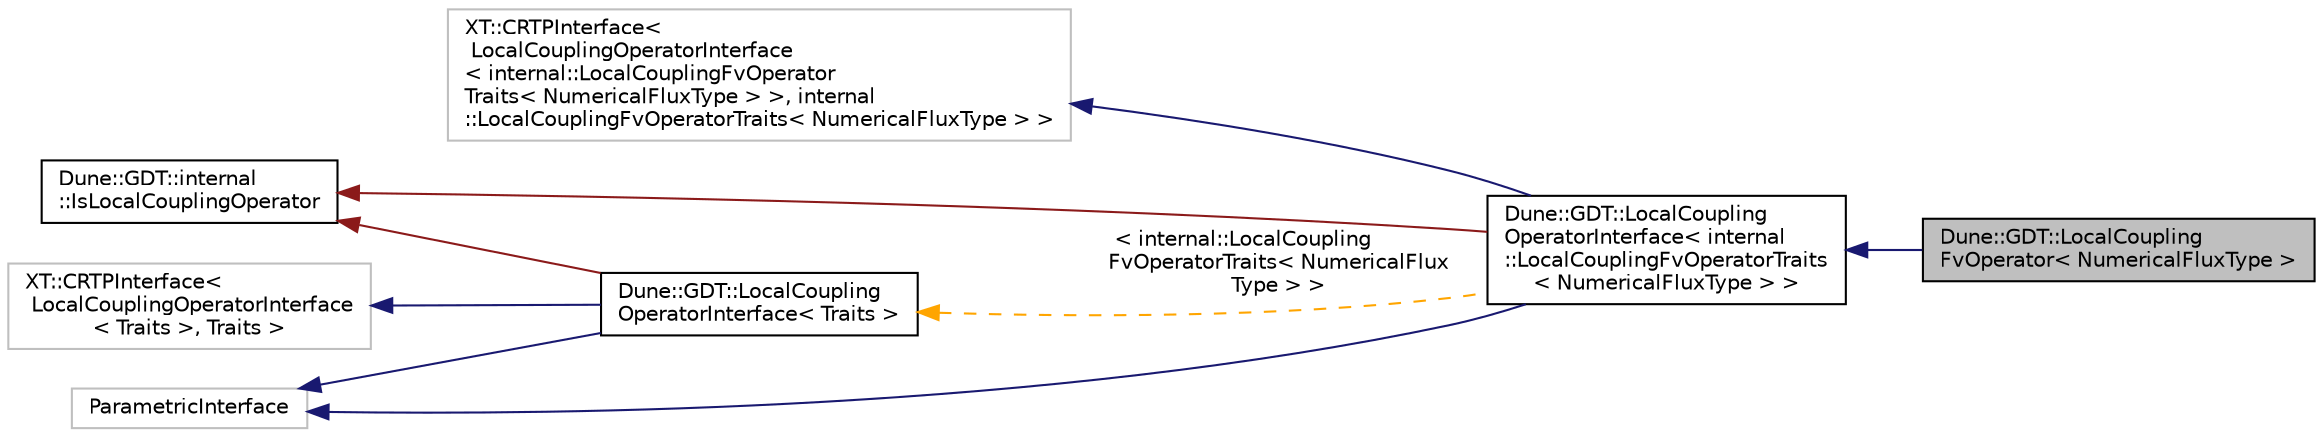 digraph "Dune::GDT::LocalCouplingFvOperator&lt; NumericalFluxType &gt;"
{
  edge [fontname="Helvetica",fontsize="10",labelfontname="Helvetica",labelfontsize="10"];
  node [fontname="Helvetica",fontsize="10",shape=record];
  rankdir="LR";
  Node0 [label="Dune::GDT::LocalCoupling\lFvOperator\< NumericalFluxType \>",height=0.2,width=0.4,color="black", fillcolor="grey75", style="filled", fontcolor="black"];
  Node1 -> Node0 [dir="back",color="midnightblue",fontsize="10",style="solid",fontname="Helvetica"];
  Node1 [label="Dune::GDT::LocalCoupling\lOperatorInterface\< internal\l::LocalCouplingFvOperatorTraits\l\< NumericalFluxType \> \>",height=0.2,width=0.4,color="black", fillcolor="white", style="filled",URL="$a01693.html"];
  Node2 -> Node1 [dir="back",color="midnightblue",fontsize="10",style="solid",fontname="Helvetica"];
  Node2 [label="XT::CRTPInterface\<\l LocalCouplingOperatorInterface\l\< internal::LocalCouplingFvOperator\lTraits\< NumericalFluxType \> \>, internal\l::LocalCouplingFvOperatorTraits\< NumericalFluxType \> \>",height=0.2,width=0.4,color="grey75", fillcolor="white", style="filled"];
  Node3 -> Node1 [dir="back",color="midnightblue",fontsize="10",style="solid",fontname="Helvetica"];
  Node3 [label="ParametricInterface",height=0.2,width=0.4,color="grey75", fillcolor="white", style="filled"];
  Node4 -> Node1 [dir="back",color="firebrick4",fontsize="10",style="solid",fontname="Helvetica"];
  Node4 [label="Dune::GDT::internal\l::IsLocalCouplingOperator",height=0.2,width=0.4,color="black", fillcolor="white", style="filled",URL="$a01681.html"];
  Node5 -> Node1 [dir="back",color="orange",fontsize="10",style="dashed",label=" \< internal::LocalCoupling\lFvOperatorTraits\< NumericalFlux\lType \> \>" ,fontname="Helvetica"];
  Node5 [label="Dune::GDT::LocalCoupling\lOperatorInterface\< Traits \>",height=0.2,width=0.4,color="black", fillcolor="white", style="filled",URL="$a01693.html"];
  Node6 -> Node5 [dir="back",color="midnightblue",fontsize="10",style="solid",fontname="Helvetica"];
  Node6 [label="XT::CRTPInterface\<\l LocalCouplingOperatorInterface\l\< Traits \>, Traits \>",height=0.2,width=0.4,color="grey75", fillcolor="white", style="filled"];
  Node3 -> Node5 [dir="back",color="midnightblue",fontsize="10",style="solid",fontname="Helvetica"];
  Node4 -> Node5 [dir="back",color="firebrick4",fontsize="10",style="solid",fontname="Helvetica"];
}
